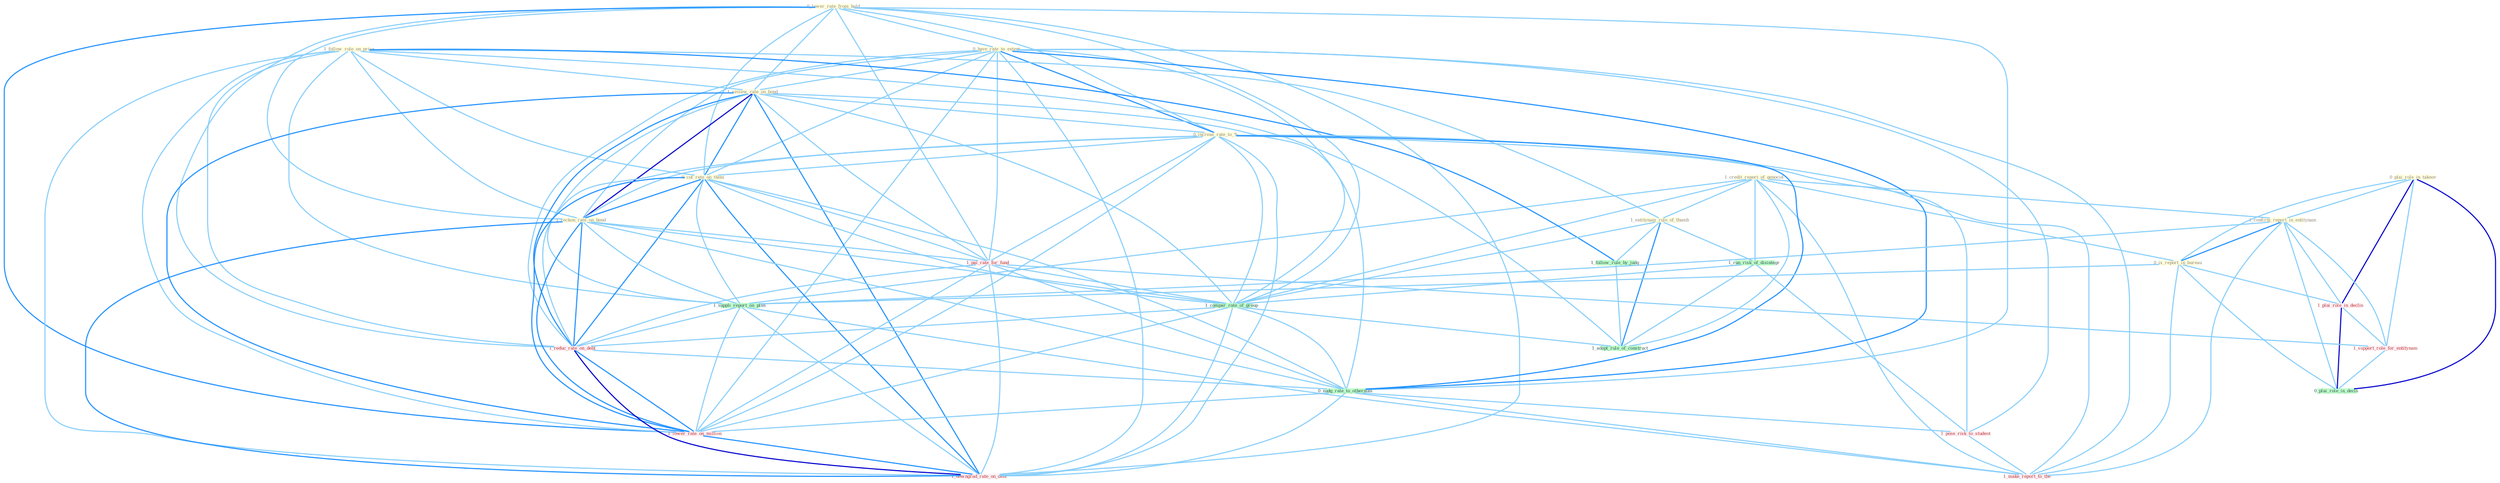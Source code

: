 Graph G{ 
    node
    [shape=polygon,style=filled,width=.5,height=.06,color="#BDFCC9",fixedsize=true,fontsize=4,
    fontcolor="#2f4f4f"];
    {node
    [color="#ffffe0", fontcolor="#8b7d6b"] "0_lower_rate_from_hold " "1_credit_report_of_genocid " "0_have_rate_to_extent " "1_follow_rule_on_price " "0_plai_role_in_takeov " "1_entitynam_rule_of_thumb " "1_review_rate_on_bond " "1_confirm_report_in_entitynam " "0_increas_rate_to_% " "0_cut_rate_on_them " "0_is_report_in_bureau " "1_reckon_rate_on_bond "}
{node [color="#fff0f5", fontcolor="#b22222"] "1_plai_role_in_declin " "1_pai_rate_for_fund " "1_reduc_rate_on_debt " "1_support_role_for_entitynam " "1_pose_risk_to_student " "1_lower_rate_on_million " "1_downgrad_rate_on_debt " "1_make_report_to_the "}
edge [color="#B0E2FF"];

	"0_lower_rate_from_hold " -- "0_have_rate_to_extent " [w="1", color="#87cefa" ];
	"0_lower_rate_from_hold " -- "1_review_rate_on_bond " [w="1", color="#87cefa" ];
	"0_lower_rate_from_hold " -- "0_increas_rate_to_% " [w="1", color="#87cefa" ];
	"0_lower_rate_from_hold " -- "0_cut_rate_on_them " [w="1", color="#87cefa" ];
	"0_lower_rate_from_hold " -- "1_reckon_rate_on_bond " [w="1", color="#87cefa" ];
	"0_lower_rate_from_hold " -- "1_pai_rate_for_fund " [w="1", color="#87cefa" ];
	"0_lower_rate_from_hold " -- "1_compar_rate_of_group " [w="1", color="#87cefa" ];
	"0_lower_rate_from_hold " -- "1_reduc_rate_on_debt " [w="1", color="#87cefa" ];
	"0_lower_rate_from_hold " -- "0_nudg_rate_to_othernum " [w="1", color="#87cefa" ];
	"0_lower_rate_from_hold " -- "1_lower_rate_on_million " [w="2", color="#1e90ff" , len=0.8];
	"0_lower_rate_from_hold " -- "1_downgrad_rate_on_debt " [w="1", color="#87cefa" ];
	"1_credit_report_of_genocid " -- "1_entitynam_rule_of_thumb " [w="1", color="#87cefa" ];
	"1_credit_report_of_genocid " -- "1_confirm_report_in_entitynam " [w="1", color="#87cefa" ];
	"1_credit_report_of_genocid " -- "0_is_report_in_bureau " [w="1", color="#87cefa" ];
	"1_credit_report_of_genocid " -- "1_run_risk_of_disintegr " [w="1", color="#87cefa" ];
	"1_credit_report_of_genocid " -- "1_suppli_report_on_plan " [w="1", color="#87cefa" ];
	"1_credit_report_of_genocid " -- "1_compar_rate_of_group " [w="1", color="#87cefa" ];
	"1_credit_report_of_genocid " -- "1_adopt_rule_of_construct " [w="1", color="#87cefa" ];
	"1_credit_report_of_genocid " -- "1_make_report_to_the " [w="1", color="#87cefa" ];
	"0_have_rate_to_extent " -- "1_review_rate_on_bond " [w="1", color="#87cefa" ];
	"0_have_rate_to_extent " -- "0_increas_rate_to_% " [w="2", color="#1e90ff" , len=0.8];
	"0_have_rate_to_extent " -- "0_cut_rate_on_them " [w="1", color="#87cefa" ];
	"0_have_rate_to_extent " -- "1_reckon_rate_on_bond " [w="1", color="#87cefa" ];
	"0_have_rate_to_extent " -- "1_pai_rate_for_fund " [w="1", color="#87cefa" ];
	"0_have_rate_to_extent " -- "1_compar_rate_of_group " [w="1", color="#87cefa" ];
	"0_have_rate_to_extent " -- "1_reduc_rate_on_debt " [w="1", color="#87cefa" ];
	"0_have_rate_to_extent " -- "0_nudg_rate_to_othernum " [w="2", color="#1e90ff" , len=0.8];
	"0_have_rate_to_extent " -- "1_pose_risk_to_student " [w="1", color="#87cefa" ];
	"0_have_rate_to_extent " -- "1_lower_rate_on_million " [w="1", color="#87cefa" ];
	"0_have_rate_to_extent " -- "1_downgrad_rate_on_debt " [w="1", color="#87cefa" ];
	"0_have_rate_to_extent " -- "1_make_report_to_the " [w="1", color="#87cefa" ];
	"1_follow_rule_on_price " -- "1_entitynam_rule_of_thumb " [w="1", color="#87cefa" ];
	"1_follow_rule_on_price " -- "1_review_rate_on_bond " [w="1", color="#87cefa" ];
	"1_follow_rule_on_price " -- "0_cut_rate_on_them " [w="1", color="#87cefa" ];
	"1_follow_rule_on_price " -- "1_reckon_rate_on_bond " [w="1", color="#87cefa" ];
	"1_follow_rule_on_price " -- "1_suppli_report_on_plan " [w="1", color="#87cefa" ];
	"1_follow_rule_on_price " -- "1_follow_rule_by_judg " [w="2", color="#1e90ff" , len=0.8];
	"1_follow_rule_on_price " -- "1_reduc_rate_on_debt " [w="1", color="#87cefa" ];
	"1_follow_rule_on_price " -- "1_adopt_rule_of_construct " [w="1", color="#87cefa" ];
	"1_follow_rule_on_price " -- "1_lower_rate_on_million " [w="1", color="#87cefa" ];
	"1_follow_rule_on_price " -- "1_downgrad_rate_on_debt " [w="1", color="#87cefa" ];
	"0_plai_role_in_takeov " -- "1_confirm_report_in_entitynam " [w="1", color="#87cefa" ];
	"0_plai_role_in_takeov " -- "0_is_report_in_bureau " [w="1", color="#87cefa" ];
	"0_plai_role_in_takeov " -- "1_plai_role_in_declin " [w="3", color="#0000cd" , len=0.6];
	"0_plai_role_in_takeov " -- "1_support_role_for_entitynam " [w="1", color="#87cefa" ];
	"0_plai_role_in_takeov " -- "0_plai_role_in_decis " [w="3", color="#0000cd" , len=0.6];
	"1_entitynam_rule_of_thumb " -- "1_run_risk_of_disintegr " [w="1", color="#87cefa" ];
	"1_entitynam_rule_of_thumb " -- "1_follow_rule_by_judg " [w="1", color="#87cefa" ];
	"1_entitynam_rule_of_thumb " -- "1_compar_rate_of_group " [w="1", color="#87cefa" ];
	"1_entitynam_rule_of_thumb " -- "1_adopt_rule_of_construct " [w="2", color="#1e90ff" , len=0.8];
	"1_review_rate_on_bond " -- "0_increas_rate_to_% " [w="1", color="#87cefa" ];
	"1_review_rate_on_bond " -- "0_cut_rate_on_them " [w="2", color="#1e90ff" , len=0.8];
	"1_review_rate_on_bond " -- "1_reckon_rate_on_bond " [w="3", color="#0000cd" , len=0.6];
	"1_review_rate_on_bond " -- "1_suppli_report_on_plan " [w="1", color="#87cefa" ];
	"1_review_rate_on_bond " -- "1_pai_rate_for_fund " [w="1", color="#87cefa" ];
	"1_review_rate_on_bond " -- "1_compar_rate_of_group " [w="1", color="#87cefa" ];
	"1_review_rate_on_bond " -- "1_reduc_rate_on_debt " [w="2", color="#1e90ff" , len=0.8];
	"1_review_rate_on_bond " -- "0_nudg_rate_to_othernum " [w="1", color="#87cefa" ];
	"1_review_rate_on_bond " -- "1_lower_rate_on_million " [w="2", color="#1e90ff" , len=0.8];
	"1_review_rate_on_bond " -- "1_downgrad_rate_on_debt " [w="2", color="#1e90ff" , len=0.8];
	"1_confirm_report_in_entitynam " -- "0_is_report_in_bureau " [w="2", color="#1e90ff" , len=0.8];
	"1_confirm_report_in_entitynam " -- "1_plai_role_in_declin " [w="1", color="#87cefa" ];
	"1_confirm_report_in_entitynam " -- "1_suppli_report_on_plan " [w="1", color="#87cefa" ];
	"1_confirm_report_in_entitynam " -- "1_support_role_for_entitynam " [w="1", color="#87cefa" ];
	"1_confirm_report_in_entitynam " -- "0_plai_role_in_decis " [w="1", color="#87cefa" ];
	"1_confirm_report_in_entitynam " -- "1_make_report_to_the " [w="1", color="#87cefa" ];
	"0_increas_rate_to_% " -- "0_cut_rate_on_them " [w="1", color="#87cefa" ];
	"0_increas_rate_to_% " -- "1_reckon_rate_on_bond " [w="1", color="#87cefa" ];
	"0_increas_rate_to_% " -- "1_pai_rate_for_fund " [w="1", color="#87cefa" ];
	"0_increas_rate_to_% " -- "1_compar_rate_of_group " [w="1", color="#87cefa" ];
	"0_increas_rate_to_% " -- "1_reduc_rate_on_debt " [w="1", color="#87cefa" ];
	"0_increas_rate_to_% " -- "0_nudg_rate_to_othernum " [w="2", color="#1e90ff" , len=0.8];
	"0_increas_rate_to_% " -- "1_pose_risk_to_student " [w="1", color="#87cefa" ];
	"0_increas_rate_to_% " -- "1_lower_rate_on_million " [w="1", color="#87cefa" ];
	"0_increas_rate_to_% " -- "1_downgrad_rate_on_debt " [w="1", color="#87cefa" ];
	"0_increas_rate_to_% " -- "1_make_report_to_the " [w="1", color="#87cefa" ];
	"0_cut_rate_on_them " -- "1_reckon_rate_on_bond " [w="2", color="#1e90ff" , len=0.8];
	"0_cut_rate_on_them " -- "1_suppli_report_on_plan " [w="1", color="#87cefa" ];
	"0_cut_rate_on_them " -- "1_pai_rate_for_fund " [w="1", color="#87cefa" ];
	"0_cut_rate_on_them " -- "1_compar_rate_of_group " [w="1", color="#87cefa" ];
	"0_cut_rate_on_them " -- "1_reduc_rate_on_debt " [w="2", color="#1e90ff" , len=0.8];
	"0_cut_rate_on_them " -- "0_nudg_rate_to_othernum " [w="1", color="#87cefa" ];
	"0_cut_rate_on_them " -- "1_lower_rate_on_million " [w="2", color="#1e90ff" , len=0.8];
	"0_cut_rate_on_them " -- "1_downgrad_rate_on_debt " [w="2", color="#1e90ff" , len=0.8];
	"0_is_report_in_bureau " -- "1_plai_role_in_declin " [w="1", color="#87cefa" ];
	"0_is_report_in_bureau " -- "1_suppli_report_on_plan " [w="1", color="#87cefa" ];
	"0_is_report_in_bureau " -- "0_plai_role_in_decis " [w="1", color="#87cefa" ];
	"0_is_report_in_bureau " -- "1_make_report_to_the " [w="1", color="#87cefa" ];
	"1_reckon_rate_on_bond " -- "1_suppli_report_on_plan " [w="1", color="#87cefa" ];
	"1_reckon_rate_on_bond " -- "1_pai_rate_for_fund " [w="1", color="#87cefa" ];
	"1_reckon_rate_on_bond " -- "1_compar_rate_of_group " [w="1", color="#87cefa" ];
	"1_reckon_rate_on_bond " -- "1_reduc_rate_on_debt " [w="2", color="#1e90ff" , len=0.8];
	"1_reckon_rate_on_bond " -- "0_nudg_rate_to_othernum " [w="1", color="#87cefa" ];
	"1_reckon_rate_on_bond " -- "1_lower_rate_on_million " [w="2", color="#1e90ff" , len=0.8];
	"1_reckon_rate_on_bond " -- "1_downgrad_rate_on_debt " [w="2", color="#1e90ff" , len=0.8];
	"1_run_risk_of_disintegr " -- "1_compar_rate_of_group " [w="1", color="#87cefa" ];
	"1_run_risk_of_disintegr " -- "1_pose_risk_to_student " [w="1", color="#87cefa" ];
	"1_run_risk_of_disintegr " -- "1_adopt_rule_of_construct " [w="1", color="#87cefa" ];
	"1_plai_role_in_declin " -- "1_support_role_for_entitynam " [w="1", color="#87cefa" ];
	"1_plai_role_in_declin " -- "0_plai_role_in_decis " [w="3", color="#0000cd" , len=0.6];
	"1_suppli_report_on_plan " -- "1_reduc_rate_on_debt " [w="1", color="#87cefa" ];
	"1_suppli_report_on_plan " -- "1_lower_rate_on_million " [w="1", color="#87cefa" ];
	"1_suppli_report_on_plan " -- "1_downgrad_rate_on_debt " [w="1", color="#87cefa" ];
	"1_suppli_report_on_plan " -- "1_make_report_to_the " [w="1", color="#87cefa" ];
	"1_pai_rate_for_fund " -- "1_compar_rate_of_group " [w="1", color="#87cefa" ];
	"1_pai_rate_for_fund " -- "1_reduc_rate_on_debt " [w="1", color="#87cefa" ];
	"1_pai_rate_for_fund " -- "0_nudg_rate_to_othernum " [w="1", color="#87cefa" ];
	"1_pai_rate_for_fund " -- "1_support_role_for_entitynam " [w="1", color="#87cefa" ];
	"1_pai_rate_for_fund " -- "1_lower_rate_on_million " [w="1", color="#87cefa" ];
	"1_pai_rate_for_fund " -- "1_downgrad_rate_on_debt " [w="1", color="#87cefa" ];
	"1_follow_rule_by_judg " -- "1_adopt_rule_of_construct " [w="1", color="#87cefa" ];
	"1_compar_rate_of_group " -- "1_reduc_rate_on_debt " [w="1", color="#87cefa" ];
	"1_compar_rate_of_group " -- "0_nudg_rate_to_othernum " [w="1", color="#87cefa" ];
	"1_compar_rate_of_group " -- "1_adopt_rule_of_construct " [w="1", color="#87cefa" ];
	"1_compar_rate_of_group " -- "1_lower_rate_on_million " [w="1", color="#87cefa" ];
	"1_compar_rate_of_group " -- "1_downgrad_rate_on_debt " [w="1", color="#87cefa" ];
	"1_reduc_rate_on_debt " -- "0_nudg_rate_to_othernum " [w="1", color="#87cefa" ];
	"1_reduc_rate_on_debt " -- "1_lower_rate_on_million " [w="2", color="#1e90ff" , len=0.8];
	"1_reduc_rate_on_debt " -- "1_downgrad_rate_on_debt " [w="3", color="#0000cd" , len=0.6];
	"0_nudg_rate_to_othernum " -- "1_pose_risk_to_student " [w="1", color="#87cefa" ];
	"0_nudg_rate_to_othernum " -- "1_lower_rate_on_million " [w="1", color="#87cefa" ];
	"0_nudg_rate_to_othernum " -- "1_downgrad_rate_on_debt " [w="1", color="#87cefa" ];
	"0_nudg_rate_to_othernum " -- "1_make_report_to_the " [w="1", color="#87cefa" ];
	"1_support_role_for_entitynam " -- "0_plai_role_in_decis " [w="1", color="#87cefa" ];
	"1_pose_risk_to_student " -- "1_make_report_to_the " [w="1", color="#87cefa" ];
	"1_lower_rate_on_million " -- "1_downgrad_rate_on_debt " [w="2", color="#1e90ff" , len=0.8];
}
